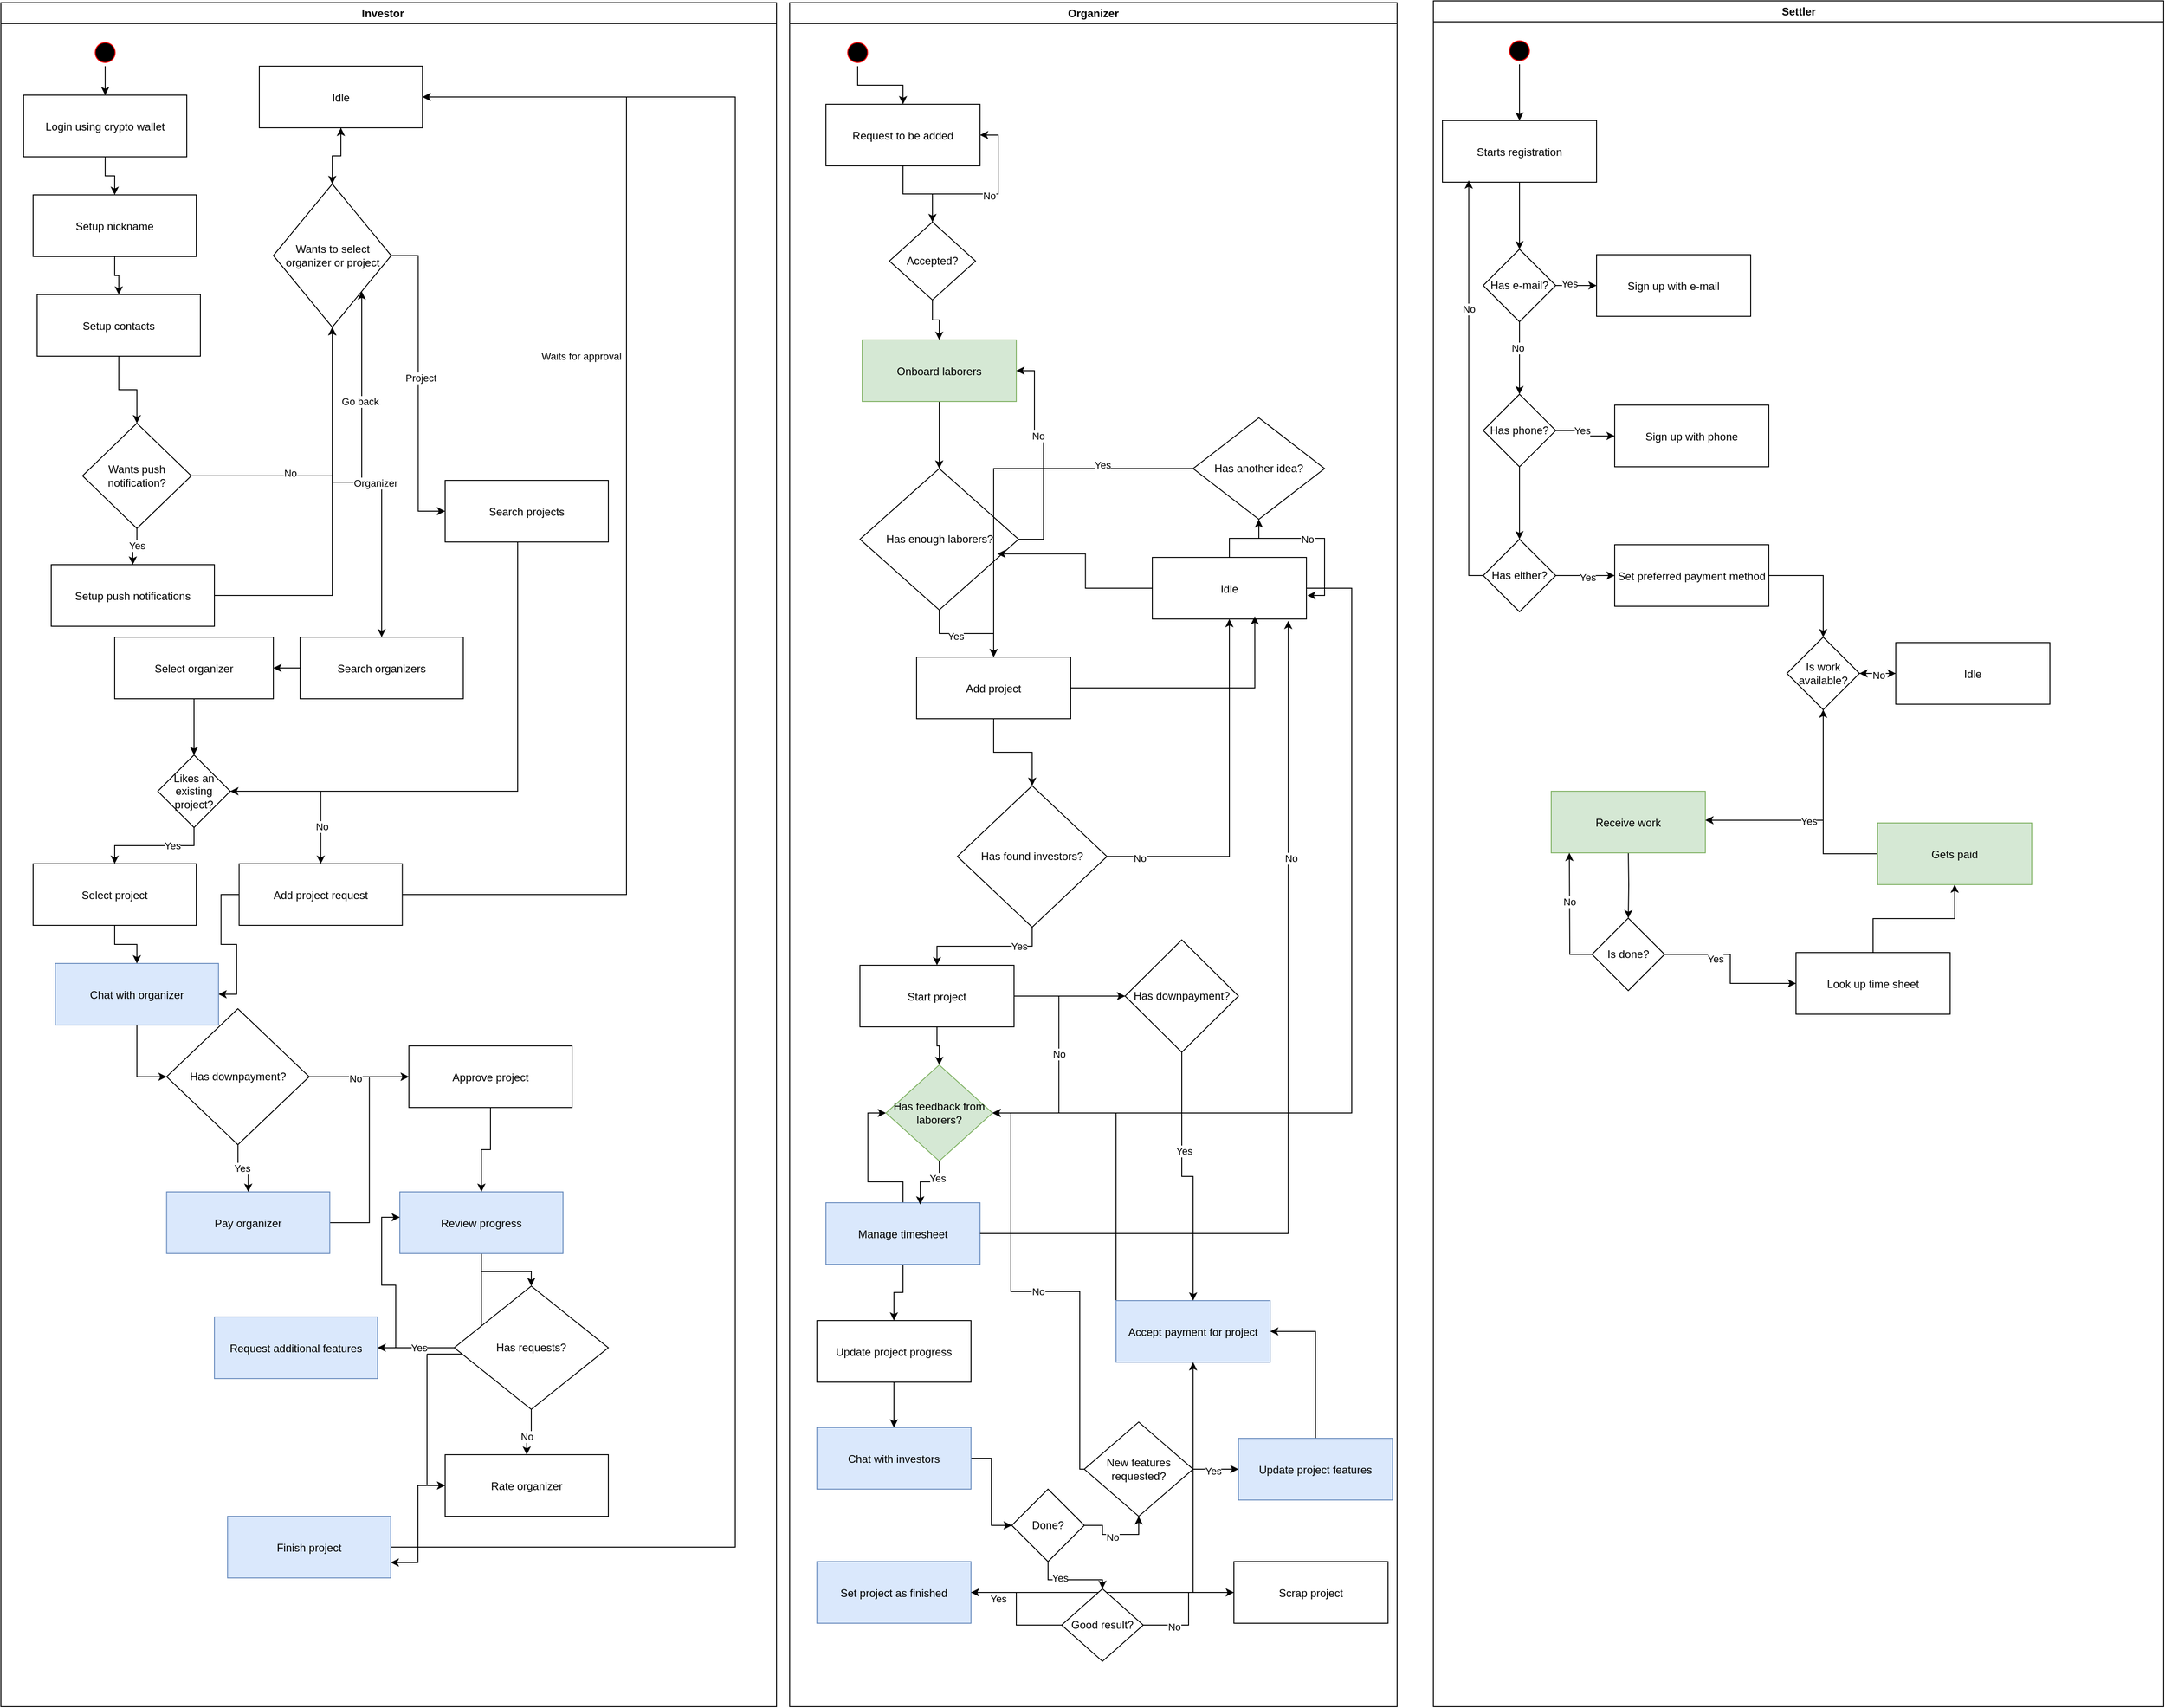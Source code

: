<mxfile version="24.7.16">
  <diagram name="Page-1" id="e7e014a7-5840-1c2e-5031-d8a46d1fe8dd">
    <mxGraphModel dx="3354" dy="1901" grid="1" gridSize="10" guides="1" tooltips="1" connect="1" arrows="1" fold="1" page="1" pageScale="1" pageWidth="1920" pageHeight="1200" background="none" math="0" shadow="0">
      <root>
        <mxCell id="0" />
        <mxCell id="1" parent="0" />
        <mxCell id="2" value="Investor    " style="swimlane;whiteSpace=wrap" parent="1" vertex="1">
          <mxGeometry x="40" y="130" width="855.5" height="1880" as="geometry" />
        </mxCell>
        <mxCell id="VlkPv9jspcL5AIq_9kxq-81" style="edgeStyle=orthogonalEdgeStyle;rounded=0;orthogonalLoop=1;jettySize=auto;html=1;" edge="1" parent="2" source="5" target="VlkPv9jspcL5AIq_9kxq-46">
          <mxGeometry relative="1" as="geometry" />
        </mxCell>
        <mxCell id="5" value="" style="ellipse;shape=startState;fillColor=#000000;strokeColor=#ff0000;" parent="2" vertex="1">
          <mxGeometry x="100" y="40" width="30" height="30" as="geometry" />
        </mxCell>
        <mxCell id="VlkPv9jspcL5AIq_9kxq-82" style="edgeStyle=orthogonalEdgeStyle;rounded=0;orthogonalLoop=1;jettySize=auto;html=1;" edge="1" parent="2" source="VlkPv9jspcL5AIq_9kxq-46" target="VlkPv9jspcL5AIq_9kxq-47">
          <mxGeometry relative="1" as="geometry" />
        </mxCell>
        <mxCell id="VlkPv9jspcL5AIq_9kxq-46" value="Login using crypto wallet" style="" vertex="1" parent="2">
          <mxGeometry x="25" y="102" width="180" height="68" as="geometry" />
        </mxCell>
        <mxCell id="VlkPv9jspcL5AIq_9kxq-83" style="edgeStyle=orthogonalEdgeStyle;rounded=0;orthogonalLoop=1;jettySize=auto;html=1;" edge="1" parent="2" source="VlkPv9jspcL5AIq_9kxq-47" target="VlkPv9jspcL5AIq_9kxq-48">
          <mxGeometry relative="1" as="geometry" />
        </mxCell>
        <mxCell id="VlkPv9jspcL5AIq_9kxq-47" value="Setup nickname" style="" vertex="1" parent="2">
          <mxGeometry x="35.5" y="212" width="180" height="68" as="geometry" />
        </mxCell>
        <mxCell id="VlkPv9jspcL5AIq_9kxq-85" value="" style="edgeStyle=orthogonalEdgeStyle;rounded=0;orthogonalLoop=1;jettySize=auto;html=1;" edge="1" parent="2" source="VlkPv9jspcL5AIq_9kxq-48" target="VlkPv9jspcL5AIq_9kxq-84">
          <mxGeometry relative="1" as="geometry" />
        </mxCell>
        <mxCell id="VlkPv9jspcL5AIq_9kxq-48" value="Setup contacts" style="" vertex="1" parent="2">
          <mxGeometry x="40" y="322" width="180" height="68" as="geometry" />
        </mxCell>
        <mxCell id="VlkPv9jspcL5AIq_9kxq-103" style="edgeStyle=orthogonalEdgeStyle;rounded=0;orthogonalLoop=1;jettySize=auto;html=1;" edge="1" parent="2" source="VlkPv9jspcL5AIq_9kxq-49" target="VlkPv9jspcL5AIq_9kxq-88">
          <mxGeometry relative="1" as="geometry" />
        </mxCell>
        <mxCell id="VlkPv9jspcL5AIq_9kxq-49" value="Setup push notifications" style="" vertex="1" parent="2">
          <mxGeometry x="55.5" y="620" width="180" height="68" as="geometry" />
        </mxCell>
        <mxCell id="VlkPv9jspcL5AIq_9kxq-93" style="edgeStyle=orthogonalEdgeStyle;rounded=0;orthogonalLoop=1;jettySize=auto;html=1;entryX=1;entryY=1;entryDx=0;entryDy=0;" edge="1" parent="2" source="VlkPv9jspcL5AIq_9kxq-50" target="VlkPv9jspcL5AIq_9kxq-88">
          <mxGeometry relative="1" as="geometry" />
        </mxCell>
        <mxCell id="VlkPv9jspcL5AIq_9kxq-94" value="Go back" style="edgeLabel;html=1;align=center;verticalAlign=middle;resizable=0;points=[];" vertex="1" connectable="0" parent="VlkPv9jspcL5AIq_9kxq-93">
          <mxGeometry x="0.402" y="3" relative="1" as="geometry">
            <mxPoint x="1" y="1" as="offset" />
          </mxGeometry>
        </mxCell>
        <mxCell id="VlkPv9jspcL5AIq_9kxq-97" style="edgeStyle=orthogonalEdgeStyle;rounded=0;orthogonalLoop=1;jettySize=auto;html=1;" edge="1" parent="2" source="VlkPv9jspcL5AIq_9kxq-50" target="VlkPv9jspcL5AIq_9kxq-51">
          <mxGeometry relative="1" as="geometry" />
        </mxCell>
        <mxCell id="VlkPv9jspcL5AIq_9kxq-50" value="Search organizers" style="" vertex="1" parent="2">
          <mxGeometry x="330" y="700" width="180" height="68" as="geometry" />
        </mxCell>
        <mxCell id="VlkPv9jspcL5AIq_9kxq-111" value="" style="edgeStyle=orthogonalEdgeStyle;rounded=0;orthogonalLoop=1;jettySize=auto;html=1;" edge="1" parent="2" source="VlkPv9jspcL5AIq_9kxq-51" target="VlkPv9jspcL5AIq_9kxq-110">
          <mxGeometry relative="1" as="geometry" />
        </mxCell>
        <mxCell id="VlkPv9jspcL5AIq_9kxq-51" value="Select organizer" style="" vertex="1" parent="2">
          <mxGeometry x="125.5" y="700" width="175" height="68" as="geometry" />
        </mxCell>
        <mxCell id="VlkPv9jspcL5AIq_9kxq-113" style="edgeStyle=orthogonalEdgeStyle;rounded=0;orthogonalLoop=1;jettySize=auto;html=1;entryX=1;entryY=0.5;entryDx=0;entryDy=0;" edge="1" parent="2" source="VlkPv9jspcL5AIq_9kxq-52" target="VlkPv9jspcL5AIq_9kxq-110">
          <mxGeometry relative="1" as="geometry">
            <Array as="points">
              <mxPoint x="570" y="870" />
            </Array>
          </mxGeometry>
        </mxCell>
        <mxCell id="VlkPv9jspcL5AIq_9kxq-52" value="Search projects" style="" vertex="1" parent="2">
          <mxGeometry x="490" y="527" width="180" height="68" as="geometry" />
        </mxCell>
        <mxCell id="VlkPv9jspcL5AIq_9kxq-118" style="edgeStyle=orthogonalEdgeStyle;rounded=0;orthogonalLoop=1;jettySize=auto;html=1;entryX=1;entryY=0.5;entryDx=0;entryDy=0;" edge="1" parent="2" source="VlkPv9jspcL5AIq_9kxq-53" target="VlkPv9jspcL5AIq_9kxq-107">
          <mxGeometry relative="1" as="geometry">
            <Array as="points">
              <mxPoint x="690" y="984" />
              <mxPoint x="690" y="104" />
            </Array>
          </mxGeometry>
        </mxCell>
        <mxCell id="VlkPv9jspcL5AIq_9kxq-119" value="Waits for approval" style="edgeLabel;html=1;align=center;verticalAlign=middle;resizable=0;points=[];" vertex="1" connectable="0" parent="VlkPv9jspcL5AIq_9kxq-118">
          <mxGeometry x="0.246" y="3" relative="1" as="geometry">
            <mxPoint x="-47" y="1" as="offset" />
          </mxGeometry>
        </mxCell>
        <mxCell id="VlkPv9jspcL5AIq_9kxq-130" style="edgeStyle=orthogonalEdgeStyle;rounded=0;orthogonalLoop=1;jettySize=auto;html=1;entryX=1;entryY=0.5;entryDx=0;entryDy=0;" edge="1" parent="2" source="VlkPv9jspcL5AIq_9kxq-53" target="VlkPv9jspcL5AIq_9kxq-54">
          <mxGeometry relative="1" as="geometry" />
        </mxCell>
        <mxCell id="VlkPv9jspcL5AIq_9kxq-53" value="Add project request" style="" vertex="1" parent="2">
          <mxGeometry x="262.75" y="950" width="180" height="68" as="geometry" />
        </mxCell>
        <mxCell id="VlkPv9jspcL5AIq_9kxq-131" style="edgeStyle=orthogonalEdgeStyle;rounded=0;orthogonalLoop=1;jettySize=auto;html=1;entryX=0;entryY=0.5;entryDx=0;entryDy=0;" edge="1" parent="2" source="VlkPv9jspcL5AIq_9kxq-54" target="VlkPv9jspcL5AIq_9kxq-120">
          <mxGeometry relative="1" as="geometry" />
        </mxCell>
        <mxCell id="VlkPv9jspcL5AIq_9kxq-54" value="Chat with organizer" style="fillColor=#dae8fc;strokeColor=#6c8ebf;" vertex="1" parent="2">
          <mxGeometry x="60" y="1060" width="180" height="68" as="geometry" />
        </mxCell>
        <mxCell id="VlkPv9jspcL5AIq_9kxq-127" style="edgeStyle=orthogonalEdgeStyle;rounded=0;orthogonalLoop=1;jettySize=auto;html=1;entryX=0;entryY=0.5;entryDx=0;entryDy=0;" edge="1" parent="2" source="VlkPv9jspcL5AIq_9kxq-55" target="VlkPv9jspcL5AIq_9kxq-124">
          <mxGeometry relative="1" as="geometry" />
        </mxCell>
        <mxCell id="VlkPv9jspcL5AIq_9kxq-55" value="Pay organizer" style="fillColor=#dae8fc;strokeColor=#6c8ebf;" vertex="1" parent="2">
          <mxGeometry x="182.75" y="1312" width="180" height="68" as="geometry" />
        </mxCell>
        <mxCell id="VlkPv9jspcL5AIq_9kxq-135" value="" style="edgeStyle=orthogonalEdgeStyle;rounded=0;orthogonalLoop=1;jettySize=auto;html=1;" edge="1" parent="2" source="VlkPv9jspcL5AIq_9kxq-56" target="VlkPv9jspcL5AIq_9kxq-134">
          <mxGeometry relative="1" as="geometry" />
        </mxCell>
        <mxCell id="VlkPv9jspcL5AIq_9kxq-143" style="edgeStyle=orthogonalEdgeStyle;rounded=0;orthogonalLoop=1;jettySize=auto;html=1;entryX=0;entryY=0.5;entryDx=0;entryDy=0;" edge="1" parent="2" source="VlkPv9jspcL5AIq_9kxq-56" target="VlkPv9jspcL5AIq_9kxq-57">
          <mxGeometry relative="1" as="geometry" />
        </mxCell>
        <mxCell id="VlkPv9jspcL5AIq_9kxq-56" value="Review progress" style="fillColor=#dae8fc;strokeColor=#6c8ebf;" vertex="1" parent="2">
          <mxGeometry x="440" y="1312" width="180" height="68" as="geometry" />
        </mxCell>
        <mxCell id="VlkPv9jspcL5AIq_9kxq-145" style="edgeStyle=orthogonalEdgeStyle;rounded=0;orthogonalLoop=1;jettySize=auto;html=1;entryX=1;entryY=0.75;entryDx=0;entryDy=0;" edge="1" parent="2" source="VlkPv9jspcL5AIq_9kxq-57" target="VlkPv9jspcL5AIq_9kxq-144">
          <mxGeometry relative="1" as="geometry" />
        </mxCell>
        <mxCell id="VlkPv9jspcL5AIq_9kxq-57" value="Rate organizer" style="" vertex="1" parent="2">
          <mxGeometry x="490" y="1602" width="180" height="68" as="geometry" />
        </mxCell>
        <mxCell id="VlkPv9jspcL5AIq_9kxq-129" style="edgeStyle=orthogonalEdgeStyle;rounded=0;orthogonalLoop=1;jettySize=auto;html=1;" edge="1" parent="2" source="VlkPv9jspcL5AIq_9kxq-58" target="VlkPv9jspcL5AIq_9kxq-54">
          <mxGeometry relative="1" as="geometry" />
        </mxCell>
        <mxCell id="VlkPv9jspcL5AIq_9kxq-58" value="Select project" style="" vertex="1" parent="2">
          <mxGeometry x="35.5" y="950" width="180" height="68" as="geometry" />
        </mxCell>
        <mxCell id="VlkPv9jspcL5AIq_9kxq-59" value="Request additional features" style="fillColor=#dae8fc;strokeColor=#6c8ebf;" vertex="1" parent="2">
          <mxGeometry x="235.5" y="1450" width="180" height="68" as="geometry" />
        </mxCell>
        <mxCell id="VlkPv9jspcL5AIq_9kxq-86" style="edgeStyle=orthogonalEdgeStyle;rounded=0;orthogonalLoop=1;jettySize=auto;html=1;" edge="1" parent="2" source="VlkPv9jspcL5AIq_9kxq-84" target="VlkPv9jspcL5AIq_9kxq-49">
          <mxGeometry relative="1" as="geometry" />
        </mxCell>
        <mxCell id="VlkPv9jspcL5AIq_9kxq-87" value="Yes" style="edgeLabel;html=1;align=center;verticalAlign=middle;resizable=0;points=[];" vertex="1" connectable="0" parent="VlkPv9jspcL5AIq_9kxq-86">
          <mxGeometry x="-0.146" relative="1" as="geometry">
            <mxPoint as="offset" />
          </mxGeometry>
        </mxCell>
        <mxCell id="VlkPv9jspcL5AIq_9kxq-89" value="" style="edgeStyle=orthogonalEdgeStyle;rounded=0;orthogonalLoop=1;jettySize=auto;html=1;" edge="1" parent="2" source="VlkPv9jspcL5AIq_9kxq-84" target="VlkPv9jspcL5AIq_9kxq-88">
          <mxGeometry relative="1" as="geometry" />
        </mxCell>
        <mxCell id="VlkPv9jspcL5AIq_9kxq-90" value="No" style="edgeLabel;html=1;align=center;verticalAlign=middle;resizable=0;points=[];" vertex="1" connectable="0" parent="VlkPv9jspcL5AIq_9kxq-89">
          <mxGeometry x="-0.32" y="3" relative="1" as="geometry">
            <mxPoint as="offset" />
          </mxGeometry>
        </mxCell>
        <mxCell id="VlkPv9jspcL5AIq_9kxq-84" value="Wants push notification?" style="rhombus;whiteSpace=wrap;html=1;" vertex="1" parent="2">
          <mxGeometry x="90" y="464" width="120" height="116" as="geometry" />
        </mxCell>
        <mxCell id="VlkPv9jspcL5AIq_9kxq-91" style="edgeStyle=orthogonalEdgeStyle;rounded=0;orthogonalLoop=1;jettySize=auto;html=1;" edge="1" parent="2" source="VlkPv9jspcL5AIq_9kxq-88" target="VlkPv9jspcL5AIq_9kxq-50">
          <mxGeometry relative="1" as="geometry" />
        </mxCell>
        <mxCell id="VlkPv9jspcL5AIq_9kxq-92" value="Organizer" style="edgeLabel;html=1;align=center;verticalAlign=middle;resizable=0;points=[];" vertex="1" connectable="0" parent="VlkPv9jspcL5AIq_9kxq-91">
          <mxGeometry x="0.1" y="-1" relative="1" as="geometry">
            <mxPoint as="offset" />
          </mxGeometry>
        </mxCell>
        <mxCell id="VlkPv9jspcL5AIq_9kxq-95" style="edgeStyle=orthogonalEdgeStyle;rounded=0;orthogonalLoop=1;jettySize=auto;html=1;entryX=0;entryY=0.5;entryDx=0;entryDy=0;" edge="1" parent="2" source="VlkPv9jspcL5AIq_9kxq-88" target="VlkPv9jspcL5AIq_9kxq-52">
          <mxGeometry relative="1" as="geometry" />
        </mxCell>
        <mxCell id="VlkPv9jspcL5AIq_9kxq-96" value="Project" style="edgeLabel;html=1;align=center;verticalAlign=middle;resizable=0;points=[];" vertex="1" connectable="0" parent="VlkPv9jspcL5AIq_9kxq-95">
          <mxGeometry x="-0.04" y="2" relative="1" as="geometry">
            <mxPoint as="offset" />
          </mxGeometry>
        </mxCell>
        <mxCell id="VlkPv9jspcL5AIq_9kxq-108" style="edgeStyle=orthogonalEdgeStyle;rounded=0;orthogonalLoop=1;jettySize=auto;html=1;entryX=0.5;entryY=1;entryDx=0;entryDy=0;" edge="1" parent="2" source="VlkPv9jspcL5AIq_9kxq-88" target="VlkPv9jspcL5AIq_9kxq-107">
          <mxGeometry relative="1" as="geometry" />
        </mxCell>
        <mxCell id="VlkPv9jspcL5AIq_9kxq-88" value="Wants to select organizer or project" style="rhombus;whiteSpace=wrap;html=1;" vertex="1" parent="2">
          <mxGeometry x="300.5" y="200" width="130" height="158" as="geometry" />
        </mxCell>
        <mxCell id="VlkPv9jspcL5AIq_9kxq-109" style="edgeStyle=orthogonalEdgeStyle;rounded=0;orthogonalLoop=1;jettySize=auto;html=1;entryX=0.5;entryY=0;entryDx=0;entryDy=0;" edge="1" parent="2" source="VlkPv9jspcL5AIq_9kxq-107" target="VlkPv9jspcL5AIq_9kxq-88">
          <mxGeometry relative="1" as="geometry" />
        </mxCell>
        <mxCell id="VlkPv9jspcL5AIq_9kxq-107" value="Idle" style="" vertex="1" parent="2">
          <mxGeometry x="285" y="70" width="180" height="68" as="geometry" />
        </mxCell>
        <mxCell id="VlkPv9jspcL5AIq_9kxq-114" style="edgeStyle=orthogonalEdgeStyle;rounded=0;orthogonalLoop=1;jettySize=auto;html=1;" edge="1" parent="2" source="VlkPv9jspcL5AIq_9kxq-110" target="VlkPv9jspcL5AIq_9kxq-53">
          <mxGeometry relative="1" as="geometry" />
        </mxCell>
        <mxCell id="VlkPv9jspcL5AIq_9kxq-115" value="No" style="edgeLabel;html=1;align=center;verticalAlign=middle;resizable=0;points=[];" vertex="1" connectable="0" parent="VlkPv9jspcL5AIq_9kxq-114">
          <mxGeometry x="0.544" y="1" relative="1" as="geometry">
            <mxPoint as="offset" />
          </mxGeometry>
        </mxCell>
        <mxCell id="VlkPv9jspcL5AIq_9kxq-116" style="edgeStyle=orthogonalEdgeStyle;rounded=0;orthogonalLoop=1;jettySize=auto;html=1;" edge="1" parent="2" source="VlkPv9jspcL5AIq_9kxq-110" target="VlkPv9jspcL5AIq_9kxq-58">
          <mxGeometry relative="1" as="geometry" />
        </mxCell>
        <mxCell id="VlkPv9jspcL5AIq_9kxq-117" value="Yes" style="edgeLabel;html=1;align=center;verticalAlign=middle;resizable=0;points=[];" vertex="1" connectable="0" parent="VlkPv9jspcL5AIq_9kxq-116">
          <mxGeometry x="-0.31" relative="1" as="geometry">
            <mxPoint as="offset" />
          </mxGeometry>
        </mxCell>
        <mxCell id="VlkPv9jspcL5AIq_9kxq-110" value="Likes an existing project?" style="rhombus;whiteSpace=wrap;html=1;" vertex="1" parent="2">
          <mxGeometry x="173" y="830" width="80" height="80" as="geometry" />
        </mxCell>
        <mxCell id="VlkPv9jspcL5AIq_9kxq-122" style="edgeStyle=orthogonalEdgeStyle;rounded=0;orthogonalLoop=1;jettySize=auto;html=1;" edge="1" parent="2" source="VlkPv9jspcL5AIq_9kxq-120" target="VlkPv9jspcL5AIq_9kxq-55">
          <mxGeometry relative="1" as="geometry" />
        </mxCell>
        <mxCell id="VlkPv9jspcL5AIq_9kxq-123" value="Yes" style="edgeLabel;html=1;align=center;verticalAlign=middle;resizable=0;points=[];" vertex="1" connectable="0" parent="VlkPv9jspcL5AIq_9kxq-122">
          <mxGeometry x="-0.034" relative="1" as="geometry">
            <mxPoint as="offset" />
          </mxGeometry>
        </mxCell>
        <mxCell id="VlkPv9jspcL5AIq_9kxq-125" style="edgeStyle=orthogonalEdgeStyle;rounded=0;orthogonalLoop=1;jettySize=auto;html=1;" edge="1" parent="2" source="VlkPv9jspcL5AIq_9kxq-120" target="VlkPv9jspcL5AIq_9kxq-124">
          <mxGeometry relative="1" as="geometry" />
        </mxCell>
        <mxCell id="VlkPv9jspcL5AIq_9kxq-126" value="No" style="edgeLabel;html=1;align=center;verticalAlign=middle;resizable=0;points=[];" vertex="1" connectable="0" parent="VlkPv9jspcL5AIq_9kxq-125">
          <mxGeometry x="-0.075" y="-2" relative="1" as="geometry">
            <mxPoint as="offset" />
          </mxGeometry>
        </mxCell>
        <mxCell id="VlkPv9jspcL5AIq_9kxq-120" value="Has downpayment?" style="rhombus;whiteSpace=wrap;html=1;" vertex="1" parent="2">
          <mxGeometry x="182.75" y="1110" width="157.25" height="150" as="geometry" />
        </mxCell>
        <mxCell id="VlkPv9jspcL5AIq_9kxq-128" style="edgeStyle=orthogonalEdgeStyle;rounded=0;orthogonalLoop=1;jettySize=auto;html=1;entryX=0.5;entryY=0;entryDx=0;entryDy=0;" edge="1" parent="2" source="VlkPv9jspcL5AIq_9kxq-124" target="VlkPv9jspcL5AIq_9kxq-56">
          <mxGeometry relative="1" as="geometry" />
        </mxCell>
        <mxCell id="VlkPv9jspcL5AIq_9kxq-124" value="Approve project" style="" vertex="1" parent="2">
          <mxGeometry x="450" y="1151" width="180" height="68" as="geometry" />
        </mxCell>
        <mxCell id="VlkPv9jspcL5AIq_9kxq-136" style="edgeStyle=orthogonalEdgeStyle;rounded=0;orthogonalLoop=1;jettySize=auto;html=1;" edge="1" parent="2" source="VlkPv9jspcL5AIq_9kxq-134" target="VlkPv9jspcL5AIq_9kxq-59">
          <mxGeometry relative="1" as="geometry" />
        </mxCell>
        <mxCell id="VlkPv9jspcL5AIq_9kxq-137" value="Yes" style="edgeLabel;html=1;align=center;verticalAlign=middle;resizable=0;points=[];" vertex="1" connectable="0" parent="VlkPv9jspcL5AIq_9kxq-136">
          <mxGeometry x="-0.061" relative="1" as="geometry">
            <mxPoint as="offset" />
          </mxGeometry>
        </mxCell>
        <mxCell id="VlkPv9jspcL5AIq_9kxq-141" style="edgeStyle=orthogonalEdgeStyle;rounded=0;orthogonalLoop=1;jettySize=auto;html=1;" edge="1" parent="2" source="VlkPv9jspcL5AIq_9kxq-134" target="VlkPv9jspcL5AIq_9kxq-57">
          <mxGeometry relative="1" as="geometry" />
        </mxCell>
        <mxCell id="VlkPv9jspcL5AIq_9kxq-142" value="No" style="edgeLabel;html=1;align=center;verticalAlign=middle;resizable=0;points=[];" vertex="1" connectable="0" parent="VlkPv9jspcL5AIq_9kxq-141">
          <mxGeometry x="0.273" relative="1" as="geometry">
            <mxPoint as="offset" />
          </mxGeometry>
        </mxCell>
        <mxCell id="VlkPv9jspcL5AIq_9kxq-134" value="Has requests?" style="rhombus;whiteSpace=wrap;html=1;" vertex="1" parent="2">
          <mxGeometry x="500" y="1416" width="170" height="136" as="geometry" />
        </mxCell>
        <mxCell id="VlkPv9jspcL5AIq_9kxq-138" style="edgeStyle=orthogonalEdgeStyle;rounded=0;orthogonalLoop=1;jettySize=auto;html=1;entryX=0;entryY=0.412;entryDx=0;entryDy=0;entryPerimeter=0;" edge="1" parent="2" source="VlkPv9jspcL5AIq_9kxq-59" target="VlkPv9jspcL5AIq_9kxq-56">
          <mxGeometry relative="1" as="geometry" />
        </mxCell>
        <mxCell id="VlkPv9jspcL5AIq_9kxq-147" style="edgeStyle=orthogonalEdgeStyle;rounded=0;orthogonalLoop=1;jettySize=auto;html=1;entryX=1;entryY=0.5;entryDx=0;entryDy=0;" edge="1" parent="2" source="VlkPv9jspcL5AIq_9kxq-144" target="VlkPv9jspcL5AIq_9kxq-107">
          <mxGeometry relative="1" as="geometry">
            <Array as="points">
              <mxPoint x="810" y="1704" />
              <mxPoint x="810" y="104" />
            </Array>
          </mxGeometry>
        </mxCell>
        <mxCell id="VlkPv9jspcL5AIq_9kxq-144" value="Finish project" style="fillColor=#dae8fc;strokeColor=#6c8ebf;" vertex="1" parent="2">
          <mxGeometry x="250" y="1670" width="180" height="68" as="geometry" />
        </mxCell>
        <mxCell id="3" value="Organizer" style="swimlane;whiteSpace=wrap" parent="1" vertex="1">
          <mxGeometry x="910" y="130" width="670" height="1880" as="geometry" />
        </mxCell>
        <mxCell id="VlkPv9jspcL5AIq_9kxq-148" style="edgeStyle=orthogonalEdgeStyle;rounded=0;orthogonalLoop=1;jettySize=auto;html=1;" edge="1" parent="3" source="13" target="VlkPv9jspcL5AIq_9kxq-61">
          <mxGeometry relative="1" as="geometry" />
        </mxCell>
        <mxCell id="13" value="" style="ellipse;shape=startState;fillColor=#000000;strokeColor=#ff0000;" parent="3" vertex="1">
          <mxGeometry x="60" y="40" width="30" height="30" as="geometry" />
        </mxCell>
        <mxCell id="VlkPv9jspcL5AIq_9kxq-150" value="" style="edgeStyle=orthogonalEdgeStyle;rounded=0;orthogonalLoop=1;jettySize=auto;html=1;" edge="1" parent="3" source="VlkPv9jspcL5AIq_9kxq-61" target="VlkPv9jspcL5AIq_9kxq-149">
          <mxGeometry relative="1" as="geometry" />
        </mxCell>
        <mxCell id="VlkPv9jspcL5AIq_9kxq-61" value="Request to be added" style="" vertex="1" parent="3">
          <mxGeometry x="40" y="112" width="170" height="68" as="geometry" />
        </mxCell>
        <mxCell id="VlkPv9jspcL5AIq_9kxq-179" value="" style="edgeStyle=orthogonalEdgeStyle;rounded=0;orthogonalLoop=1;jettySize=auto;html=1;" edge="1" parent="3" source="VlkPv9jspcL5AIq_9kxq-63" target="VlkPv9jspcL5AIq_9kxq-178">
          <mxGeometry relative="1" as="geometry" />
        </mxCell>
        <mxCell id="VlkPv9jspcL5AIq_9kxq-63" value="Add project" style="" vertex="1" parent="3">
          <mxGeometry x="140" y="722" width="170" height="68" as="geometry" />
        </mxCell>
        <mxCell id="VlkPv9jspcL5AIq_9kxq-194" style="edgeStyle=orthogonalEdgeStyle;rounded=0;orthogonalLoop=1;jettySize=auto;html=1;entryX=0;entryY=0.5;entryDx=0;entryDy=0;" edge="1" parent="3" source="VlkPv9jspcL5AIq_9kxq-65" target="VlkPv9jspcL5AIq_9kxq-190">
          <mxGeometry relative="1" as="geometry" />
        </mxCell>
        <mxCell id="VlkPv9jspcL5AIq_9kxq-205" style="edgeStyle=orthogonalEdgeStyle;rounded=0;orthogonalLoop=1;jettySize=auto;html=1;" edge="1" parent="3" source="VlkPv9jspcL5AIq_9kxq-65" target="VlkPv9jspcL5AIq_9kxq-68">
          <mxGeometry relative="1" as="geometry" />
        </mxCell>
        <mxCell id="VlkPv9jspcL5AIq_9kxq-65" value="Manage timesheet" style="fillColor=#dae8fc;strokeColor=#6c8ebf;" vertex="1" parent="3">
          <mxGeometry x="40" y="1324" width="170" height="68" as="geometry" />
        </mxCell>
        <mxCell id="VlkPv9jspcL5AIq_9kxq-275" style="edgeStyle=orthogonalEdgeStyle;rounded=0;orthogonalLoop=1;jettySize=auto;html=1;entryX=1;entryY=0.5;entryDx=0;entryDy=0;" edge="1" parent="3" source="VlkPv9jspcL5AIq_9kxq-66" target="VlkPv9jspcL5AIq_9kxq-69">
          <mxGeometry relative="1" as="geometry" />
        </mxCell>
        <mxCell id="VlkPv9jspcL5AIq_9kxq-66" value="Update project features" style="fillColor=#dae8fc;strokeColor=#6c8ebf;" vertex="1" parent="3">
          <mxGeometry x="495" y="1584" width="170" height="68" as="geometry" />
        </mxCell>
        <mxCell id="VlkPv9jspcL5AIq_9kxq-165" value="" style="edgeStyle=orthogonalEdgeStyle;rounded=0;orthogonalLoop=1;jettySize=auto;html=1;" edge="1" parent="3" source="VlkPv9jspcL5AIq_9kxq-67" target="VlkPv9jspcL5AIq_9kxq-164">
          <mxGeometry relative="1" as="geometry" />
        </mxCell>
        <mxCell id="VlkPv9jspcL5AIq_9kxq-67" value="Onboard laborers" style="fillColor=#d5e8d4;strokeColor=#82b366;" vertex="1" parent="3">
          <mxGeometry x="80" y="372" width="170" height="68" as="geometry" />
        </mxCell>
        <mxCell id="VlkPv9jspcL5AIq_9kxq-207" style="edgeStyle=orthogonalEdgeStyle;rounded=0;orthogonalLoop=1;jettySize=auto;html=1;" edge="1" parent="3" source="VlkPv9jspcL5AIq_9kxq-68" target="VlkPv9jspcL5AIq_9kxq-206">
          <mxGeometry relative="1" as="geometry" />
        </mxCell>
        <mxCell id="VlkPv9jspcL5AIq_9kxq-68" value="Update project progress" style="" vertex="1" parent="3">
          <mxGeometry x="30" y="1454" width="170" height="68" as="geometry" />
        </mxCell>
        <mxCell id="VlkPv9jspcL5AIq_9kxq-202" style="edgeStyle=orthogonalEdgeStyle;rounded=0;orthogonalLoop=1;jettySize=auto;html=1;entryX=1;entryY=0.5;entryDx=0;entryDy=0;" edge="1" parent="3" source="VlkPv9jspcL5AIq_9kxq-69" target="VlkPv9jspcL5AIq_9kxq-190">
          <mxGeometry relative="1" as="geometry">
            <Array as="points">
              <mxPoint x="360" y="1225" />
            </Array>
          </mxGeometry>
        </mxCell>
        <mxCell id="VlkPv9jspcL5AIq_9kxq-69" value="Accept payment for project" style="fillColor=#dae8fc;strokeColor=#6c8ebf;" vertex="1" parent="3">
          <mxGeometry x="360" y="1432" width="170" height="68" as="geometry" />
        </mxCell>
        <mxCell id="VlkPv9jspcL5AIq_9kxq-274" style="edgeStyle=orthogonalEdgeStyle;rounded=0;orthogonalLoop=1;jettySize=auto;html=1;entryX=0.5;entryY=1;entryDx=0;entryDy=0;" edge="1" parent="3" source="VlkPv9jspcL5AIq_9kxq-70" target="VlkPv9jspcL5AIq_9kxq-69">
          <mxGeometry relative="1" as="geometry" />
        </mxCell>
        <mxCell id="VlkPv9jspcL5AIq_9kxq-70" value="Set project as finished" style="fillColor=#dae8fc;strokeColor=#6c8ebf;" vertex="1" parent="3">
          <mxGeometry x="30" y="1720" width="170" height="68" as="geometry" />
        </mxCell>
        <mxCell id="VlkPv9jspcL5AIq_9kxq-71" value="Scrap project" style="" vertex="1" parent="3">
          <mxGeometry x="490" y="1720" width="170" height="68" as="geometry" />
        </mxCell>
        <mxCell id="VlkPv9jspcL5AIq_9kxq-152" style="edgeStyle=orthogonalEdgeStyle;rounded=0;orthogonalLoop=1;jettySize=auto;html=1;entryX=1;entryY=0.5;entryDx=0;entryDy=0;" edge="1" parent="3" source="VlkPv9jspcL5AIq_9kxq-149" target="VlkPv9jspcL5AIq_9kxq-61">
          <mxGeometry relative="1" as="geometry" />
        </mxCell>
        <mxCell id="VlkPv9jspcL5AIq_9kxq-153" value="No" style="edgeLabel;html=1;align=center;verticalAlign=middle;resizable=0;points=[];" vertex="1" connectable="0" parent="VlkPv9jspcL5AIq_9kxq-152">
          <mxGeometry x="-0.02" y="-2" relative="1" as="geometry">
            <mxPoint x="1" as="offset" />
          </mxGeometry>
        </mxCell>
        <mxCell id="VlkPv9jspcL5AIq_9kxq-185" style="edgeStyle=orthogonalEdgeStyle;rounded=0;orthogonalLoop=1;jettySize=auto;html=1;" edge="1" parent="3" source="VlkPv9jspcL5AIq_9kxq-149" target="VlkPv9jspcL5AIq_9kxq-67">
          <mxGeometry relative="1" as="geometry" />
        </mxCell>
        <mxCell id="VlkPv9jspcL5AIq_9kxq-149" value="&lt;div&gt;Accepted?&lt;/div&gt;" style="rhombus;whiteSpace=wrap;html=1;" vertex="1" parent="3">
          <mxGeometry x="110" y="242" width="95" height="86" as="geometry" />
        </mxCell>
        <mxCell id="VlkPv9jspcL5AIq_9kxq-172" value="" style="edgeStyle=orthogonalEdgeStyle;rounded=0;orthogonalLoop=1;jettySize=auto;html=1;" edge="1" parent="3" source="VlkPv9jspcL5AIq_9kxq-154" target="VlkPv9jspcL5AIq_9kxq-171">
          <mxGeometry relative="1" as="geometry" />
        </mxCell>
        <mxCell id="VlkPv9jspcL5AIq_9kxq-197" style="edgeStyle=orthogonalEdgeStyle;rounded=0;orthogonalLoop=1;jettySize=auto;html=1;entryX=1;entryY=0.5;entryDx=0;entryDy=0;" edge="1" parent="3" source="VlkPv9jspcL5AIq_9kxq-154" target="VlkPv9jspcL5AIq_9kxq-190">
          <mxGeometry relative="1" as="geometry">
            <Array as="points">
              <mxPoint x="620" y="646" />
              <mxPoint x="620" y="1225" />
            </Array>
          </mxGeometry>
        </mxCell>
        <mxCell id="VlkPv9jspcL5AIq_9kxq-154" value="Idle" style="" vertex="1" parent="3">
          <mxGeometry x="400" y="612" width="170" height="68" as="geometry" />
        </mxCell>
        <mxCell id="VlkPv9jspcL5AIq_9kxq-166" style="edgeStyle=orthogonalEdgeStyle;rounded=0;orthogonalLoop=1;jettySize=auto;html=1;" edge="1" parent="3" source="VlkPv9jspcL5AIq_9kxq-164" target="VlkPv9jspcL5AIq_9kxq-63">
          <mxGeometry relative="1" as="geometry" />
        </mxCell>
        <mxCell id="VlkPv9jspcL5AIq_9kxq-167" value="Yes" style="edgeLabel;html=1;align=center;verticalAlign=middle;resizable=0;points=[];" vertex="1" connectable="0" parent="VlkPv9jspcL5AIq_9kxq-166">
          <mxGeometry x="-0.194" y="-3" relative="1" as="geometry">
            <mxPoint x="-1" as="offset" />
          </mxGeometry>
        </mxCell>
        <mxCell id="VlkPv9jspcL5AIq_9kxq-168" style="edgeStyle=orthogonalEdgeStyle;rounded=0;orthogonalLoop=1;jettySize=auto;html=1;entryX=1;entryY=0.5;entryDx=0;entryDy=0;exitX=1;exitY=0.5;exitDx=0;exitDy=0;" edge="1" parent="3" source="VlkPv9jspcL5AIq_9kxq-164" target="VlkPv9jspcL5AIq_9kxq-67">
          <mxGeometry relative="1" as="geometry">
            <Array as="points">
              <mxPoint x="280" y="592" />
              <mxPoint x="280" y="477" />
              <mxPoint x="270" y="477" />
              <mxPoint x="270" y="406" />
            </Array>
          </mxGeometry>
        </mxCell>
        <mxCell id="VlkPv9jspcL5AIq_9kxq-169" value="No" style="edgeLabel;html=1;align=center;verticalAlign=middle;resizable=0;points=[];" vertex="1" connectable="0" parent="VlkPv9jspcL5AIq_9kxq-168">
          <mxGeometry x="0.224" y="1" relative="1" as="geometry">
            <mxPoint as="offset" />
          </mxGeometry>
        </mxCell>
        <mxCell id="VlkPv9jspcL5AIq_9kxq-164" value="Has enough laborers?" style="rhombus;whiteSpace=wrap;html=1;" vertex="1" parent="3">
          <mxGeometry x="77.5" y="514" width="175" height="156" as="geometry" />
        </mxCell>
        <mxCell id="VlkPv9jspcL5AIq_9kxq-170" style="edgeStyle=orthogonalEdgeStyle;rounded=0;orthogonalLoop=1;jettySize=auto;html=1;entryX=0.665;entryY=0.956;entryDx=0;entryDy=0;entryPerimeter=0;" edge="1" parent="3" source="VlkPv9jspcL5AIq_9kxq-63" target="VlkPv9jspcL5AIq_9kxq-154">
          <mxGeometry relative="1" as="geometry" />
        </mxCell>
        <mxCell id="VlkPv9jspcL5AIq_9kxq-173" style="edgeStyle=orthogonalEdgeStyle;rounded=0;orthogonalLoop=1;jettySize=auto;html=1;" edge="1" parent="3" source="VlkPv9jspcL5AIq_9kxq-171" target="VlkPv9jspcL5AIq_9kxq-63">
          <mxGeometry relative="1" as="geometry" />
        </mxCell>
        <mxCell id="VlkPv9jspcL5AIq_9kxq-174" value="Yes" style="edgeLabel;html=1;align=center;verticalAlign=middle;resizable=0;points=[];" vertex="1" connectable="0" parent="VlkPv9jspcL5AIq_9kxq-173">
          <mxGeometry x="-0.533" y="-4" relative="1" as="geometry">
            <mxPoint as="offset" />
          </mxGeometry>
        </mxCell>
        <mxCell id="VlkPv9jspcL5AIq_9kxq-171" value="Has another idea?" style="rhombus;whiteSpace=wrap;html=1;" vertex="1" parent="3">
          <mxGeometry x="445" y="458" width="145" height="112" as="geometry" />
        </mxCell>
        <mxCell id="VlkPv9jspcL5AIq_9kxq-175" style="edgeStyle=orthogonalEdgeStyle;rounded=0;orthogonalLoop=1;jettySize=auto;html=1;entryX=1.006;entryY=0.618;entryDx=0;entryDy=0;entryPerimeter=0;" edge="1" parent="3" source="VlkPv9jspcL5AIq_9kxq-171" target="VlkPv9jspcL5AIq_9kxq-154">
          <mxGeometry relative="1" as="geometry" />
        </mxCell>
        <mxCell id="VlkPv9jspcL5AIq_9kxq-176" value="No" style="edgeLabel;html=1;align=center;verticalAlign=middle;resizable=0;points=[];" vertex="1" connectable="0" parent="VlkPv9jspcL5AIq_9kxq-175">
          <mxGeometry x="-0.162" y="-1" relative="1" as="geometry">
            <mxPoint x="1" as="offset" />
          </mxGeometry>
        </mxCell>
        <mxCell id="VlkPv9jspcL5AIq_9kxq-177" style="edgeStyle=orthogonalEdgeStyle;rounded=0;orthogonalLoop=1;jettySize=auto;html=1;entryX=0.866;entryY=0.603;entryDx=0;entryDy=0;entryPerimeter=0;" edge="1" parent="3" source="VlkPv9jspcL5AIq_9kxq-154" target="VlkPv9jspcL5AIq_9kxq-164">
          <mxGeometry relative="1" as="geometry" />
        </mxCell>
        <mxCell id="VlkPv9jspcL5AIq_9kxq-180" style="edgeStyle=orthogonalEdgeStyle;rounded=0;orthogonalLoop=1;jettySize=auto;html=1;" edge="1" parent="3" source="VlkPv9jspcL5AIq_9kxq-178" target="VlkPv9jspcL5AIq_9kxq-154">
          <mxGeometry relative="1" as="geometry" />
        </mxCell>
        <mxCell id="VlkPv9jspcL5AIq_9kxq-181" value="No" style="edgeLabel;html=1;align=center;verticalAlign=middle;resizable=0;points=[];" vertex="1" connectable="0" parent="VlkPv9jspcL5AIq_9kxq-180">
          <mxGeometry x="-0.819" y="-2" relative="1" as="geometry">
            <mxPoint as="offset" />
          </mxGeometry>
        </mxCell>
        <mxCell id="VlkPv9jspcL5AIq_9kxq-187" style="edgeStyle=orthogonalEdgeStyle;rounded=0;orthogonalLoop=1;jettySize=auto;html=1;" edge="1" parent="3" source="VlkPv9jspcL5AIq_9kxq-178" target="VlkPv9jspcL5AIq_9kxq-186">
          <mxGeometry relative="1" as="geometry" />
        </mxCell>
        <mxCell id="VlkPv9jspcL5AIq_9kxq-188" value="Yes" style="edgeLabel;html=1;align=center;verticalAlign=middle;resizable=0;points=[];" vertex="1" connectable="0" parent="VlkPv9jspcL5AIq_9kxq-187">
          <mxGeometry x="-0.503" relative="1" as="geometry">
            <mxPoint x="1" as="offset" />
          </mxGeometry>
        </mxCell>
        <mxCell id="VlkPv9jspcL5AIq_9kxq-178" value="Has found investors?" style="rhombus;whiteSpace=wrap;html=1;" vertex="1" parent="3">
          <mxGeometry x="185" y="864" width="165" height="156" as="geometry" />
        </mxCell>
        <mxCell id="VlkPv9jspcL5AIq_9kxq-191" value="" style="edgeStyle=orthogonalEdgeStyle;rounded=0;orthogonalLoop=1;jettySize=auto;html=1;" edge="1" parent="3" source="VlkPv9jspcL5AIq_9kxq-186" target="VlkPv9jspcL5AIq_9kxq-190">
          <mxGeometry relative="1" as="geometry" />
        </mxCell>
        <mxCell id="VlkPv9jspcL5AIq_9kxq-199" value="" style="edgeStyle=orthogonalEdgeStyle;rounded=0;orthogonalLoop=1;jettySize=auto;html=1;" edge="1" parent="3" source="VlkPv9jspcL5AIq_9kxq-186" target="VlkPv9jspcL5AIq_9kxq-198">
          <mxGeometry relative="1" as="geometry" />
        </mxCell>
        <mxCell id="VlkPv9jspcL5AIq_9kxq-186" value="Start project" style="" vertex="1" parent="3">
          <mxGeometry x="77.5" y="1062" width="170" height="68" as="geometry" />
        </mxCell>
        <mxCell id="VlkPv9jspcL5AIq_9kxq-190" value="Has feedback from laborers?" style="rhombus;whiteSpace=wrap;html=1;fillColor=#d5e8d4;strokeColor=#82b366;" vertex="1" parent="3">
          <mxGeometry x="106.25" y="1172" width="117.5" height="106" as="geometry" />
        </mxCell>
        <mxCell id="VlkPv9jspcL5AIq_9kxq-192" style="edgeStyle=orthogonalEdgeStyle;rounded=0;orthogonalLoop=1;jettySize=auto;html=1;entryX=0.612;entryY=0.029;entryDx=0;entryDy=0;entryPerimeter=0;" edge="1" parent="3" source="VlkPv9jspcL5AIq_9kxq-190" target="VlkPv9jspcL5AIq_9kxq-65">
          <mxGeometry relative="1" as="geometry" />
        </mxCell>
        <mxCell id="VlkPv9jspcL5AIq_9kxq-193" value="Yes" style="edgeLabel;html=1;align=center;verticalAlign=middle;resizable=0;points=[];" vertex="1" connectable="0" parent="VlkPv9jspcL5AIq_9kxq-192">
          <mxGeometry x="-0.457" y="-2" relative="1" as="geometry">
            <mxPoint as="offset" />
          </mxGeometry>
        </mxCell>
        <mxCell id="VlkPv9jspcL5AIq_9kxq-195" style="edgeStyle=orthogonalEdgeStyle;rounded=0;orthogonalLoop=1;jettySize=auto;html=1;entryX=0.882;entryY=1.029;entryDx=0;entryDy=0;entryPerimeter=0;" edge="1" parent="3" source="VlkPv9jspcL5AIq_9kxq-65" target="VlkPv9jspcL5AIq_9kxq-154">
          <mxGeometry relative="1" as="geometry" />
        </mxCell>
        <mxCell id="VlkPv9jspcL5AIq_9kxq-196" value="No" style="edgeLabel;html=1;align=center;verticalAlign=middle;resizable=0;points=[];" vertex="1" connectable="0" parent="VlkPv9jspcL5AIq_9kxq-195">
          <mxGeometry x="0.484" y="-3" relative="1" as="geometry">
            <mxPoint as="offset" />
          </mxGeometry>
        </mxCell>
        <mxCell id="VlkPv9jspcL5AIq_9kxq-200" style="edgeStyle=orthogonalEdgeStyle;rounded=0;orthogonalLoop=1;jettySize=auto;html=1;" edge="1" parent="3" source="VlkPv9jspcL5AIq_9kxq-198" target="VlkPv9jspcL5AIq_9kxq-69">
          <mxGeometry relative="1" as="geometry" />
        </mxCell>
        <mxCell id="VlkPv9jspcL5AIq_9kxq-201" value="Yes" style="edgeLabel;html=1;align=center;verticalAlign=middle;resizable=0;points=[];" vertex="1" connectable="0" parent="VlkPv9jspcL5AIq_9kxq-200">
          <mxGeometry x="-0.238" y="2" relative="1" as="geometry">
            <mxPoint as="offset" />
          </mxGeometry>
        </mxCell>
        <mxCell id="VlkPv9jspcL5AIq_9kxq-203" value="No" style="edgeStyle=orthogonalEdgeStyle;rounded=0;orthogonalLoop=1;jettySize=auto;html=1;entryX=1;entryY=0.5;entryDx=0;entryDy=0;" edge="1" parent="3" source="VlkPv9jspcL5AIq_9kxq-198" target="VlkPv9jspcL5AIq_9kxq-190">
          <mxGeometry relative="1" as="geometry" />
        </mxCell>
        <mxCell id="VlkPv9jspcL5AIq_9kxq-198" value="Has downpayment?" style="rhombus;whiteSpace=wrap;html=1;" vertex="1" parent="3">
          <mxGeometry x="370" y="1034" width="125" height="124" as="geometry" />
        </mxCell>
        <mxCell id="VlkPv9jspcL5AIq_9kxq-217" value="" style="edgeStyle=orthogonalEdgeStyle;rounded=0;orthogonalLoop=1;jettySize=auto;html=1;" edge="1" parent="3" source="VlkPv9jspcL5AIq_9kxq-206" target="VlkPv9jspcL5AIq_9kxq-216">
          <mxGeometry relative="1" as="geometry" />
        </mxCell>
        <mxCell id="VlkPv9jspcL5AIq_9kxq-206" value="Chat with investors" style="fillColor=#dae8fc;strokeColor=#6c8ebf;" vertex="1" parent="3">
          <mxGeometry x="30" y="1572" width="170" height="68" as="geometry" />
        </mxCell>
        <mxCell id="VlkPv9jspcL5AIq_9kxq-210" style="edgeStyle=orthogonalEdgeStyle;rounded=0;orthogonalLoop=1;jettySize=auto;html=1;" edge="1" parent="3" source="VlkPv9jspcL5AIq_9kxq-208" target="VlkPv9jspcL5AIq_9kxq-66">
          <mxGeometry relative="1" as="geometry" />
        </mxCell>
        <mxCell id="VlkPv9jspcL5AIq_9kxq-211" value="Yes" style="edgeLabel;html=1;align=center;verticalAlign=middle;resizable=0;points=[];" vertex="1" connectable="0" parent="VlkPv9jspcL5AIq_9kxq-210">
          <mxGeometry x="-0.125" y="-2" relative="1" as="geometry">
            <mxPoint as="offset" />
          </mxGeometry>
        </mxCell>
        <mxCell id="VlkPv9jspcL5AIq_9kxq-212" value="No" style="edgeStyle=orthogonalEdgeStyle;rounded=0;orthogonalLoop=1;jettySize=auto;html=1;entryX=1;entryY=0.5;entryDx=0;entryDy=0;" edge="1" parent="3" source="VlkPv9jspcL5AIq_9kxq-208" target="VlkPv9jspcL5AIq_9kxq-190">
          <mxGeometry relative="1" as="geometry">
            <Array as="points">
              <mxPoint x="320" y="1422" />
              <mxPoint x="244" y="1422" />
              <mxPoint x="244" y="1225" />
            </Array>
          </mxGeometry>
        </mxCell>
        <mxCell id="VlkPv9jspcL5AIq_9kxq-208" value="New features requested?" style="rhombus;whiteSpace=wrap;html=1;" vertex="1" parent="3">
          <mxGeometry x="325" y="1566" width="120" height="104" as="geometry" />
        </mxCell>
        <mxCell id="VlkPv9jspcL5AIq_9kxq-218" style="edgeStyle=orthogonalEdgeStyle;rounded=0;orthogonalLoop=1;jettySize=auto;html=1;" edge="1" parent="3" source="VlkPv9jspcL5AIq_9kxq-216" target="VlkPv9jspcL5AIq_9kxq-208">
          <mxGeometry relative="1" as="geometry">
            <Array as="points">
              <mxPoint x="345" y="1680" />
              <mxPoint x="345" y="1690" />
              <mxPoint x="385" y="1690" />
            </Array>
          </mxGeometry>
        </mxCell>
        <mxCell id="VlkPv9jspcL5AIq_9kxq-219" value="No" style="edgeLabel;html=1;align=center;verticalAlign=middle;resizable=0;points=[];" vertex="1" connectable="0" parent="VlkPv9jspcL5AIq_9kxq-218">
          <mxGeometry x="-0.089" y="-3" relative="1" as="geometry">
            <mxPoint as="offset" />
          </mxGeometry>
        </mxCell>
        <mxCell id="VlkPv9jspcL5AIq_9kxq-221" value="" style="edgeStyle=orthogonalEdgeStyle;rounded=0;orthogonalLoop=1;jettySize=auto;html=1;" edge="1" parent="3" source="VlkPv9jspcL5AIq_9kxq-216" target="VlkPv9jspcL5AIq_9kxq-220">
          <mxGeometry relative="1" as="geometry" />
        </mxCell>
        <mxCell id="VlkPv9jspcL5AIq_9kxq-222" value="Yes" style="edgeLabel;html=1;align=center;verticalAlign=middle;resizable=0;points=[];" vertex="1" connectable="0" parent="VlkPv9jspcL5AIq_9kxq-221">
          <mxGeometry x="-0.27" y="2" relative="1" as="geometry">
            <mxPoint as="offset" />
          </mxGeometry>
        </mxCell>
        <mxCell id="VlkPv9jspcL5AIq_9kxq-216" value="Done?" style="rhombus;whiteSpace=wrap;html=1;" vertex="1" parent="3">
          <mxGeometry x="245" y="1640" width="80" height="80" as="geometry" />
        </mxCell>
        <mxCell id="VlkPv9jspcL5AIq_9kxq-223" style="edgeStyle=orthogonalEdgeStyle;rounded=0;orthogonalLoop=1;jettySize=auto;html=1;" edge="1" parent="3" source="VlkPv9jspcL5AIq_9kxq-220" target="VlkPv9jspcL5AIq_9kxq-70">
          <mxGeometry relative="1" as="geometry" />
        </mxCell>
        <mxCell id="VlkPv9jspcL5AIq_9kxq-224" value="&lt;div&gt;Yes&lt;/div&gt;" style="edgeLabel;html=1;align=center;verticalAlign=middle;resizable=0;points=[];" vertex="1" connectable="0" parent="VlkPv9jspcL5AIq_9kxq-223">
          <mxGeometry x="0.559" y="7" relative="1" as="geometry">
            <mxPoint as="offset" />
          </mxGeometry>
        </mxCell>
        <mxCell id="VlkPv9jspcL5AIq_9kxq-225" style="edgeStyle=orthogonalEdgeStyle;rounded=0;orthogonalLoop=1;jettySize=auto;html=1;" edge="1" parent="3" source="VlkPv9jspcL5AIq_9kxq-220" target="VlkPv9jspcL5AIq_9kxq-71">
          <mxGeometry relative="1" as="geometry" />
        </mxCell>
        <mxCell id="VlkPv9jspcL5AIq_9kxq-226" value="No" style="edgeLabel;html=1;align=center;verticalAlign=middle;resizable=0;points=[];" vertex="1" connectable="0" parent="VlkPv9jspcL5AIq_9kxq-225">
          <mxGeometry x="-0.5" y="-2" relative="1" as="geometry">
            <mxPoint as="offset" />
          </mxGeometry>
        </mxCell>
        <mxCell id="VlkPv9jspcL5AIq_9kxq-220" value="Good result?" style="rhombus;whiteSpace=wrap;html=1;" vertex="1" parent="3">
          <mxGeometry x="300" y="1750" width="90" height="80" as="geometry" />
        </mxCell>
        <mxCell id="4" value="Settler" style="swimlane;whiteSpace=wrap" parent="1" vertex="1">
          <mxGeometry x="1620" y="128" width="805.5" height="1882" as="geometry" />
        </mxCell>
        <mxCell id="VlkPv9jspcL5AIq_9kxq-232" style="edgeStyle=orthogonalEdgeStyle;rounded=0;orthogonalLoop=1;jettySize=auto;html=1;" edge="1" parent="4" source="VlkPv9jspcL5AIq_9kxq-43" target="VlkPv9jspcL5AIq_9kxq-231">
          <mxGeometry relative="1" as="geometry" />
        </mxCell>
        <mxCell id="VlkPv9jspcL5AIq_9kxq-43" value="" style="ellipse;shape=startState;fillColor=#000000;strokeColor=#ff0000;" vertex="1" parent="4">
          <mxGeometry x="80" y="40" width="30" height="30" as="geometry" />
        </mxCell>
        <mxCell id="VlkPv9jspcL5AIq_9kxq-73" value="Sign up with e-mail" style="" vertex="1" parent="4">
          <mxGeometry x="180" y="280" width="170" height="68" as="geometry" />
        </mxCell>
        <mxCell id="VlkPv9jspcL5AIq_9kxq-74" value="Sign up with phone" style="" vertex="1" parent="4">
          <mxGeometry x="200" y="446" width="170" height="68" as="geometry" />
        </mxCell>
        <mxCell id="VlkPv9jspcL5AIq_9kxq-259" value="" style="edgeStyle=orthogonalEdgeStyle;rounded=0;orthogonalLoop=1;jettySize=auto;html=1;" edge="1" parent="4" target="VlkPv9jspcL5AIq_9kxq-258">
          <mxGeometry relative="1" as="geometry">
            <mxPoint x="215" y="938" as="sourcePoint" />
          </mxGeometry>
        </mxCell>
        <mxCell id="VlkPv9jspcL5AIq_9kxq-75" value="Receive work" style="fillColor=#d5e8d4;strokeColor=#82b366;" vertex="1" parent="4">
          <mxGeometry x="130" y="872" width="170" height="68" as="geometry" />
        </mxCell>
        <mxCell id="VlkPv9jspcL5AIq_9kxq-268" style="edgeStyle=orthogonalEdgeStyle;rounded=0;orthogonalLoop=1;jettySize=auto;html=1;" edge="1" parent="4" source="VlkPv9jspcL5AIq_9kxq-76" target="VlkPv9jspcL5AIq_9kxq-267">
          <mxGeometry relative="1" as="geometry" />
        </mxCell>
        <mxCell id="VlkPv9jspcL5AIq_9kxq-76" value="Look up time sheet" style="" vertex="1" parent="4">
          <mxGeometry x="400" y="1050" width="170" height="68" as="geometry" />
        </mxCell>
        <mxCell id="VlkPv9jspcL5AIq_9kxq-266" style="edgeStyle=orthogonalEdgeStyle;rounded=0;orthogonalLoop=1;jettySize=auto;html=1;entryX=0.5;entryY=0;entryDx=0;entryDy=0;" edge="1" parent="4" source="VlkPv9jspcL5AIq_9kxq-77" target="VlkPv9jspcL5AIq_9kxq-252">
          <mxGeometry relative="1" as="geometry" />
        </mxCell>
        <mxCell id="VlkPv9jspcL5AIq_9kxq-77" value="Set preferred payment method" style="" vertex="1" parent="4">
          <mxGeometry x="200" y="600" width="170" height="68" as="geometry" />
        </mxCell>
        <mxCell id="VlkPv9jspcL5AIq_9kxq-270" style="edgeStyle=orthogonalEdgeStyle;rounded=0;orthogonalLoop=1;jettySize=auto;html=1;" edge="1" parent="4" source="VlkPv9jspcL5AIq_9kxq-79" target="VlkPv9jspcL5AIq_9kxq-252">
          <mxGeometry relative="1" as="geometry" />
        </mxCell>
        <mxCell id="VlkPv9jspcL5AIq_9kxq-79" value="Idle" style="" vertex="1" parent="4">
          <mxGeometry x="510" y="708" width="170" height="68" as="geometry" />
        </mxCell>
        <mxCell id="VlkPv9jspcL5AIq_9kxq-234" value="" style="edgeStyle=orthogonalEdgeStyle;rounded=0;orthogonalLoop=1;jettySize=auto;html=1;" edge="1" parent="4" source="VlkPv9jspcL5AIq_9kxq-231" target="VlkPv9jspcL5AIq_9kxq-233">
          <mxGeometry relative="1" as="geometry" />
        </mxCell>
        <mxCell id="VlkPv9jspcL5AIq_9kxq-231" value="Starts registration" style="" vertex="1" parent="4">
          <mxGeometry x="10" y="132" width="170" height="68" as="geometry" />
        </mxCell>
        <mxCell id="VlkPv9jspcL5AIq_9kxq-235" style="edgeStyle=orthogonalEdgeStyle;rounded=0;orthogonalLoop=1;jettySize=auto;html=1;entryX=0;entryY=0.5;entryDx=0;entryDy=0;" edge="1" parent="4" source="VlkPv9jspcL5AIq_9kxq-233" target="VlkPv9jspcL5AIq_9kxq-73">
          <mxGeometry relative="1" as="geometry" />
        </mxCell>
        <mxCell id="VlkPv9jspcL5AIq_9kxq-236" value="Yes" style="edgeLabel;html=1;align=center;verticalAlign=middle;resizable=0;points=[];" vertex="1" connectable="0" parent="VlkPv9jspcL5AIq_9kxq-235">
          <mxGeometry x="-0.333" y="2" relative="1" as="geometry">
            <mxPoint as="offset" />
          </mxGeometry>
        </mxCell>
        <mxCell id="VlkPv9jspcL5AIq_9kxq-238" value="" style="edgeStyle=orthogonalEdgeStyle;rounded=0;orthogonalLoop=1;jettySize=auto;html=1;" edge="1" parent="4" source="VlkPv9jspcL5AIq_9kxq-233" target="VlkPv9jspcL5AIq_9kxq-237">
          <mxGeometry relative="1" as="geometry" />
        </mxCell>
        <mxCell id="VlkPv9jspcL5AIq_9kxq-239" value="No" style="edgeLabel;html=1;align=center;verticalAlign=middle;resizable=0;points=[];" vertex="1" connectable="0" parent="VlkPv9jspcL5AIq_9kxq-238">
          <mxGeometry x="-0.275" y="-2" relative="1" as="geometry">
            <mxPoint as="offset" />
          </mxGeometry>
        </mxCell>
        <mxCell id="VlkPv9jspcL5AIq_9kxq-233" value="Has e-mail?" style="rhombus;whiteSpace=wrap;html=1;" vertex="1" parent="4">
          <mxGeometry x="55" y="274" width="80" height="80" as="geometry" />
        </mxCell>
        <mxCell id="VlkPv9jspcL5AIq_9kxq-240" style="edgeStyle=orthogonalEdgeStyle;rounded=0;orthogonalLoop=1;jettySize=auto;html=1;" edge="1" parent="4" source="VlkPv9jspcL5AIq_9kxq-237" target="VlkPv9jspcL5AIq_9kxq-74">
          <mxGeometry relative="1" as="geometry" />
        </mxCell>
        <mxCell id="VlkPv9jspcL5AIq_9kxq-241" value="Yes" style="edgeLabel;html=1;align=center;verticalAlign=middle;resizable=0;points=[];" vertex="1" connectable="0" parent="VlkPv9jspcL5AIq_9kxq-240">
          <mxGeometry x="-0.183" relative="1" as="geometry">
            <mxPoint as="offset" />
          </mxGeometry>
        </mxCell>
        <mxCell id="VlkPv9jspcL5AIq_9kxq-245" value="" style="edgeStyle=orthogonalEdgeStyle;rounded=0;orthogonalLoop=1;jettySize=auto;html=1;" edge="1" parent="4" source="VlkPv9jspcL5AIq_9kxq-237" target="VlkPv9jspcL5AIq_9kxq-244">
          <mxGeometry relative="1" as="geometry" />
        </mxCell>
        <mxCell id="VlkPv9jspcL5AIq_9kxq-237" value="Has phone?" style="rhombus;whiteSpace=wrap;html=1;" vertex="1" parent="4">
          <mxGeometry x="55" y="434" width="80" height="80" as="geometry" />
        </mxCell>
        <mxCell id="VlkPv9jspcL5AIq_9kxq-264" style="edgeStyle=orthogonalEdgeStyle;rounded=0;orthogonalLoop=1;jettySize=auto;html=1;" edge="1" parent="4" source="VlkPv9jspcL5AIq_9kxq-244" target="VlkPv9jspcL5AIq_9kxq-77">
          <mxGeometry relative="1" as="geometry" />
        </mxCell>
        <mxCell id="VlkPv9jspcL5AIq_9kxq-265" value="Yes" style="edgeLabel;html=1;align=center;verticalAlign=middle;resizable=0;points=[];" vertex="1" connectable="0" parent="VlkPv9jspcL5AIq_9kxq-264">
          <mxGeometry x="0.077" y="-2" relative="1" as="geometry">
            <mxPoint as="offset" />
          </mxGeometry>
        </mxCell>
        <mxCell id="VlkPv9jspcL5AIq_9kxq-244" value="Has either?" style="rhombus;whiteSpace=wrap;html=1;" vertex="1" parent="4">
          <mxGeometry x="55" y="594" width="80" height="80" as="geometry" />
        </mxCell>
        <mxCell id="VlkPv9jspcL5AIq_9kxq-248" style="edgeStyle=orthogonalEdgeStyle;rounded=0;orthogonalLoop=1;jettySize=auto;html=1;entryX=0.171;entryY=0.971;entryDx=0;entryDy=0;entryPerimeter=0;" edge="1" parent="4" source="VlkPv9jspcL5AIq_9kxq-244" target="VlkPv9jspcL5AIq_9kxq-231">
          <mxGeometry relative="1" as="geometry">
            <Array as="points">
              <mxPoint x="39" y="634" />
            </Array>
          </mxGeometry>
        </mxCell>
        <mxCell id="VlkPv9jspcL5AIq_9kxq-249" value="No" style="edgeLabel;html=1;align=center;verticalAlign=middle;resizable=0;points=[];" vertex="1" connectable="0" parent="VlkPv9jspcL5AIq_9kxq-248">
          <mxGeometry x="0.372" relative="1" as="geometry">
            <mxPoint as="offset" />
          </mxGeometry>
        </mxCell>
        <mxCell id="VlkPv9jspcL5AIq_9kxq-254" style="edgeStyle=orthogonalEdgeStyle;rounded=0;orthogonalLoop=1;jettySize=auto;html=1;" edge="1" parent="4" source="VlkPv9jspcL5AIq_9kxq-252">
          <mxGeometry relative="1" as="geometry">
            <mxPoint x="300" y="904" as="targetPoint" />
            <Array as="points">
              <mxPoint x="430" y="904" />
            </Array>
          </mxGeometry>
        </mxCell>
        <mxCell id="VlkPv9jspcL5AIq_9kxq-255" value="Yes" style="edgeLabel;html=1;align=center;verticalAlign=middle;resizable=0;points=[];" vertex="1" connectable="0" parent="VlkPv9jspcL5AIq_9kxq-254">
          <mxGeometry x="0.101" y="1" relative="1" as="geometry">
            <mxPoint as="offset" />
          </mxGeometry>
        </mxCell>
        <mxCell id="VlkPv9jspcL5AIq_9kxq-256" style="edgeStyle=orthogonalEdgeStyle;rounded=0;orthogonalLoop=1;jettySize=auto;html=1;entryX=0;entryY=0.5;entryDx=0;entryDy=0;" edge="1" parent="4" source="VlkPv9jspcL5AIq_9kxq-252" target="VlkPv9jspcL5AIq_9kxq-79">
          <mxGeometry relative="1" as="geometry" />
        </mxCell>
        <mxCell id="VlkPv9jspcL5AIq_9kxq-257" value="No" style="edgeLabel;html=1;align=center;verticalAlign=middle;resizable=0;points=[];" vertex="1" connectable="0" parent="VlkPv9jspcL5AIq_9kxq-256">
          <mxGeometry x="0.062" y="-2" relative="1" as="geometry">
            <mxPoint as="offset" />
          </mxGeometry>
        </mxCell>
        <mxCell id="VlkPv9jspcL5AIq_9kxq-252" value="Is work available?" style="rhombus;whiteSpace=wrap;html=1;" vertex="1" parent="4">
          <mxGeometry x="390" y="702" width="80" height="80" as="geometry" />
        </mxCell>
        <mxCell id="VlkPv9jspcL5AIq_9kxq-260" style="edgeStyle=orthogonalEdgeStyle;rounded=0;orthogonalLoop=1;jettySize=auto;html=1;" edge="1" parent="4" source="VlkPv9jspcL5AIq_9kxq-258">
          <mxGeometry relative="1" as="geometry">
            <mxPoint x="150" y="940" as="targetPoint" />
          </mxGeometry>
        </mxCell>
        <mxCell id="VlkPv9jspcL5AIq_9kxq-261" value="No" style="edgeLabel;html=1;align=center;verticalAlign=middle;resizable=0;points=[];" vertex="1" connectable="0" parent="VlkPv9jspcL5AIq_9kxq-260">
          <mxGeometry x="0.209" relative="1" as="geometry">
            <mxPoint as="offset" />
          </mxGeometry>
        </mxCell>
        <mxCell id="VlkPv9jspcL5AIq_9kxq-262" style="edgeStyle=orthogonalEdgeStyle;rounded=0;orthogonalLoop=1;jettySize=auto;html=1;" edge="1" parent="4" source="VlkPv9jspcL5AIq_9kxq-258" target="VlkPv9jspcL5AIq_9kxq-76">
          <mxGeometry relative="1" as="geometry" />
        </mxCell>
        <mxCell id="VlkPv9jspcL5AIq_9kxq-263" value="Yes" style="edgeLabel;html=1;align=center;verticalAlign=middle;resizable=0;points=[];" vertex="1" connectable="0" parent="VlkPv9jspcL5AIq_9kxq-262">
          <mxGeometry x="-0.367" y="-5" relative="1" as="geometry">
            <mxPoint as="offset" />
          </mxGeometry>
        </mxCell>
        <mxCell id="VlkPv9jspcL5AIq_9kxq-258" value="Is done?" style="rhombus;whiteSpace=wrap;html=1;" vertex="1" parent="4">
          <mxGeometry x="175" y="1012" width="80" height="80" as="geometry" />
        </mxCell>
        <mxCell id="VlkPv9jspcL5AIq_9kxq-269" style="edgeStyle=orthogonalEdgeStyle;rounded=0;orthogonalLoop=1;jettySize=auto;html=1;" edge="1" parent="4" source="VlkPv9jspcL5AIq_9kxq-267" target="VlkPv9jspcL5AIq_9kxq-252">
          <mxGeometry relative="1" as="geometry" />
        </mxCell>
        <mxCell id="VlkPv9jspcL5AIq_9kxq-267" value="Gets paid" style="fillColor=#d5e8d4;strokeColor=#82b366;" vertex="1" parent="4">
          <mxGeometry x="490" y="907" width="170" height="68" as="geometry" />
        </mxCell>
      </root>
    </mxGraphModel>
  </diagram>
</mxfile>
